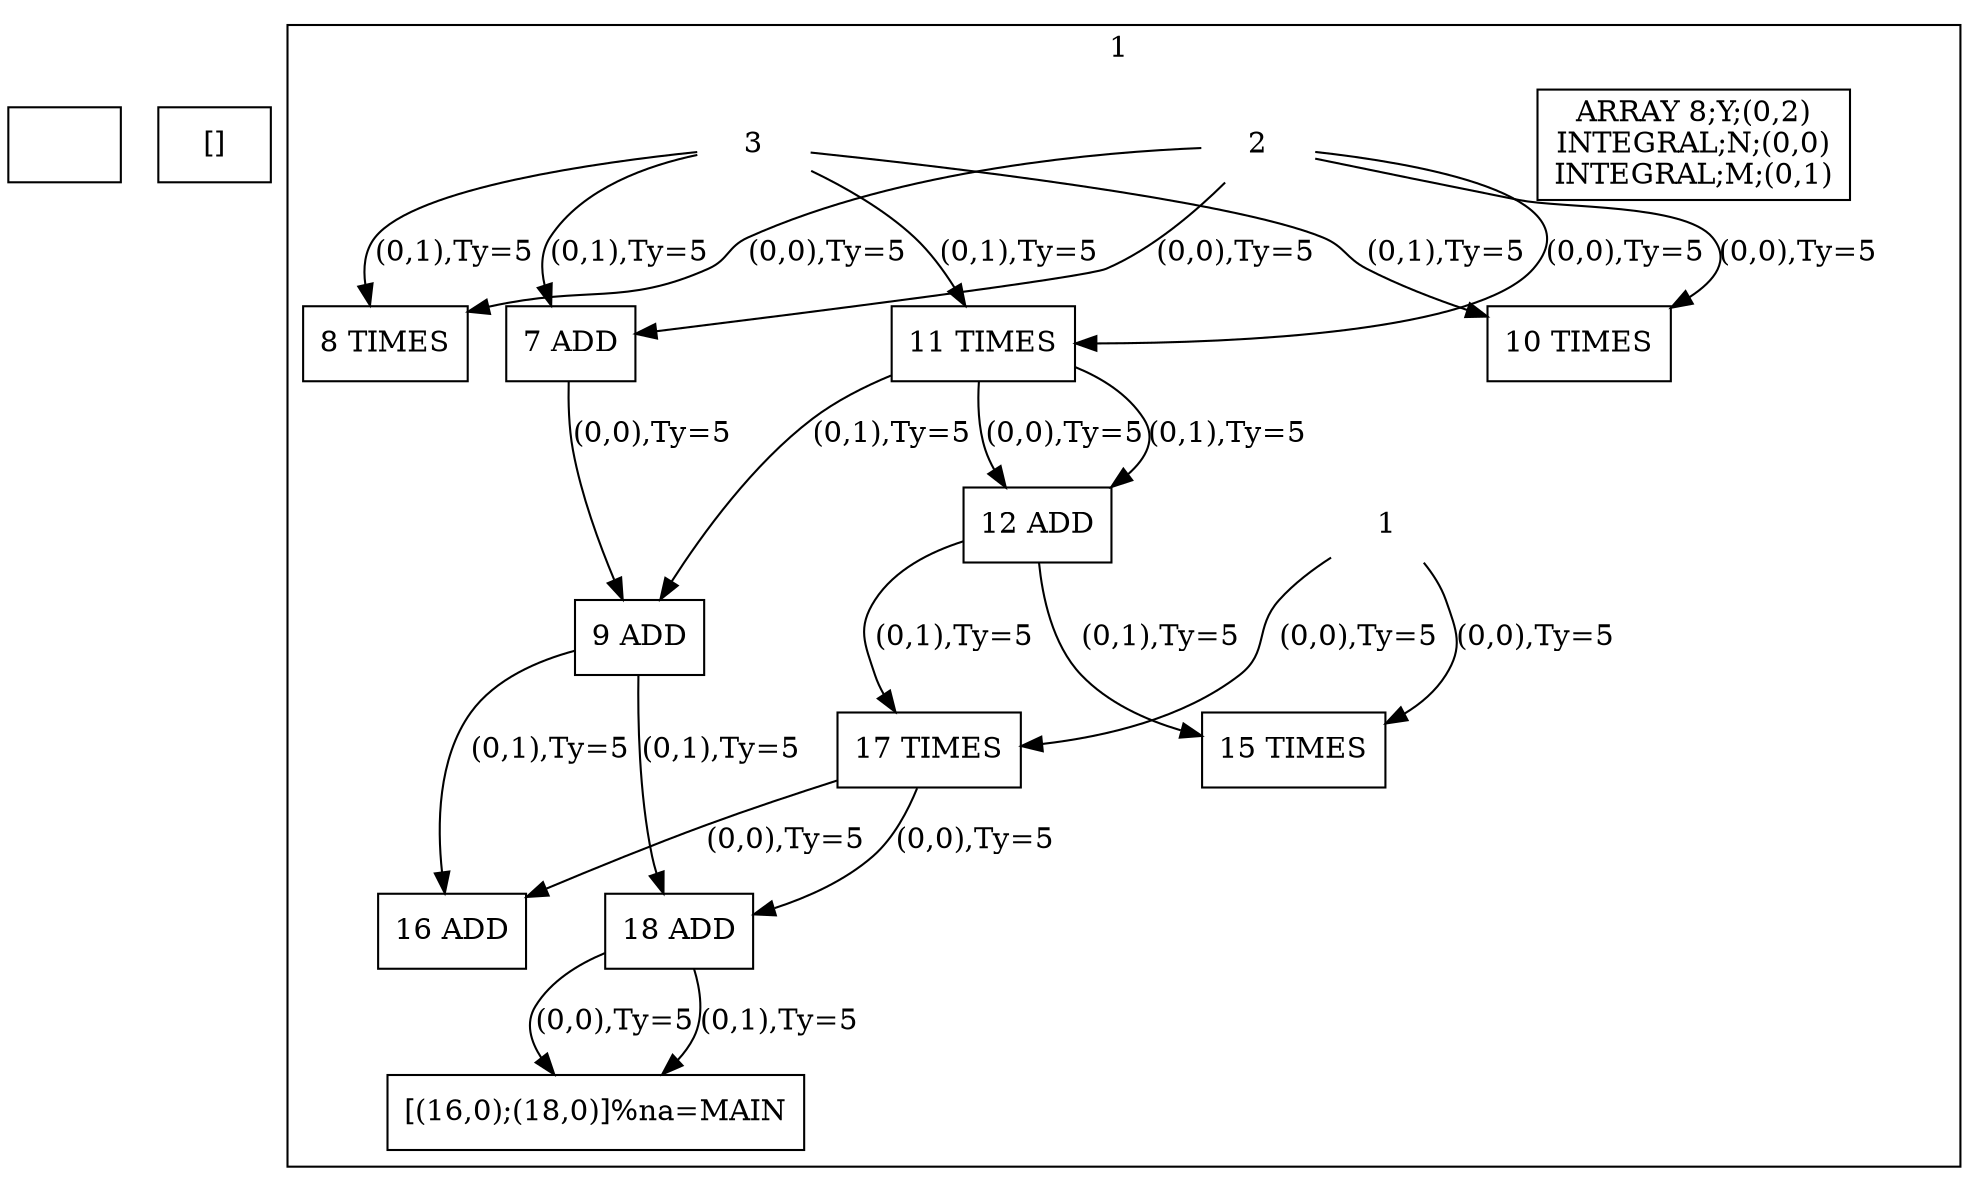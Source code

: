 digraph R {
newrank=true;
IN00 [shape=rect;label=""];
OUT00 [shape=rect;label="[]"];
subgraph cluster_01 {
label="1 ";
IN01 [shape=rect;label="ARRAY 8;Y;(0,2)\nINTEGRAL;N;(0,0)\nINTEGRAL;M;(0,1)"];
OUT01 [shape=rect;label="[(16,0);(18,0)]%na=MAIN"];
11 [shape=plaintext;label="1"];
13 [shape=plaintext;label="2"];
15 [shape=plaintext;label="3"];
17 [shape=rect;label="7 ADD"];
18 [shape=rect;label="8 TIMES"];
19 [shape=rect;label="9 ADD"];
110 [shape=rect;label="10 TIMES"];
111 [shape=rect;label="11 TIMES"];
112 [shape=rect;label="12 ADD"];
115 [shape=rect;label="15 TIMES"];
116 [shape=rect;label="16 ADD"];
117 [shape=rect;label="17 TIMES"];
118 [shape=rect;label="18 ADD"]
11 ->  115 [label="(0,0),Ty=5"]
11 ->  117 [label="(0,0),Ty=5"]
13 ->  17 [label="(0,0),Ty=5"]
13 ->  18 [label="(0,0),Ty=5"]
13 ->  110 [label="(0,0),Ty=5"]
13 ->  111 [label="(0,0),Ty=5"]
15 ->  17 [label="(0,1),Ty=5"]
15 ->  18 [label="(0,1),Ty=5"]
15 ->  110 [label="(0,1),Ty=5"]
15 ->  111 [label="(0,1),Ty=5"]
17 ->  19 [label="(0,0),Ty=5"]
19 ->  116 [label="(0,1),Ty=5"]
19 ->  118 [label="(0,1),Ty=5"]
111 ->  19 [label="(0,1),Ty=5"]
111 ->  112 [label="(0,0),Ty=5"]
111 ->  112 [label="(0,1),Ty=5"]
112 ->  115 [label="(0,1),Ty=5"]
112 ->  117 [label="(0,1),Ty=5"]
117 ->  116 [label="(0,0),Ty=5"]
117 ->  118 [label="(0,0),Ty=5"]
118 ->  OUT01 [label="(0,0),Ty=5"]
118 ->  OUT01 [label="(0,1),Ty=5"]
}}